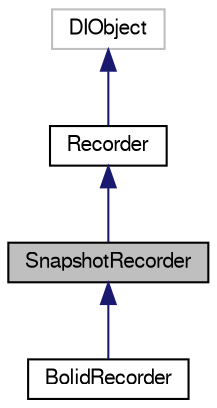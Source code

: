 digraph "SnapshotRecorder"
{
  edge [fontname="FreeSans",fontsize="10",labelfontname="FreeSans",labelfontsize="10"];
  node [fontname="FreeSans",fontsize="10",shape=record];
  Node1 [label="SnapshotRecorder",height=0.2,width=0.4,color="black", fillcolor="grey75", style="filled" fontcolor="black"];
  Node2 -> Node1 [dir="back",color="midnightblue",fontsize="10",style="solid",fontname="FreeSans"];
  Node2 [label="Recorder",height=0.2,width=0.4,color="black", fillcolor="white", style="filled",URL="$class_recorder.html",tooltip="Base class for FFT data recorders. "];
  Node3 -> Node2 [dir="back",color="midnightblue",fontsize="10",style="solid",fontname="FreeSans"];
  Node3 [label="DIObject",height=0.2,width=0.4,color="grey75", fillcolor="white", style="filled"];
  Node1 -> Node4 [dir="back",color="midnightblue",fontsize="10",style="solid",fontname="FreeSans"];
  Node4 [label="BolidRecorder",height=0.2,width=0.4,color="black", fillcolor="white", style="filled",URL="$class_bolid_recorder.html",tooltip="Recorder for WaterfallBackend class that detects and records bolids. "];
}
